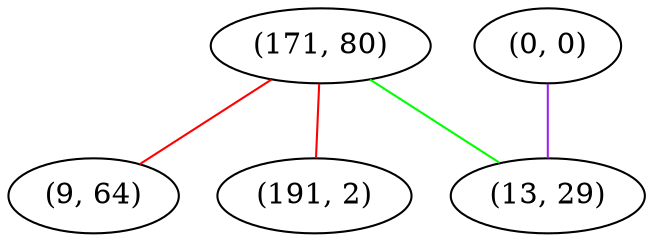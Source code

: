 graph "" {
"(171, 80)";
"(9, 64)";
"(0, 0)";
"(13, 29)";
"(191, 2)";
"(171, 80)" -- "(9, 64)"  [color=red, key=0, weight=1];
"(171, 80)" -- "(13, 29)"  [color=green, key=0, weight=2];
"(171, 80)" -- "(191, 2)"  [color=red, key=0, weight=1];
"(0, 0)" -- "(13, 29)"  [color=purple, key=0, weight=4];
}
